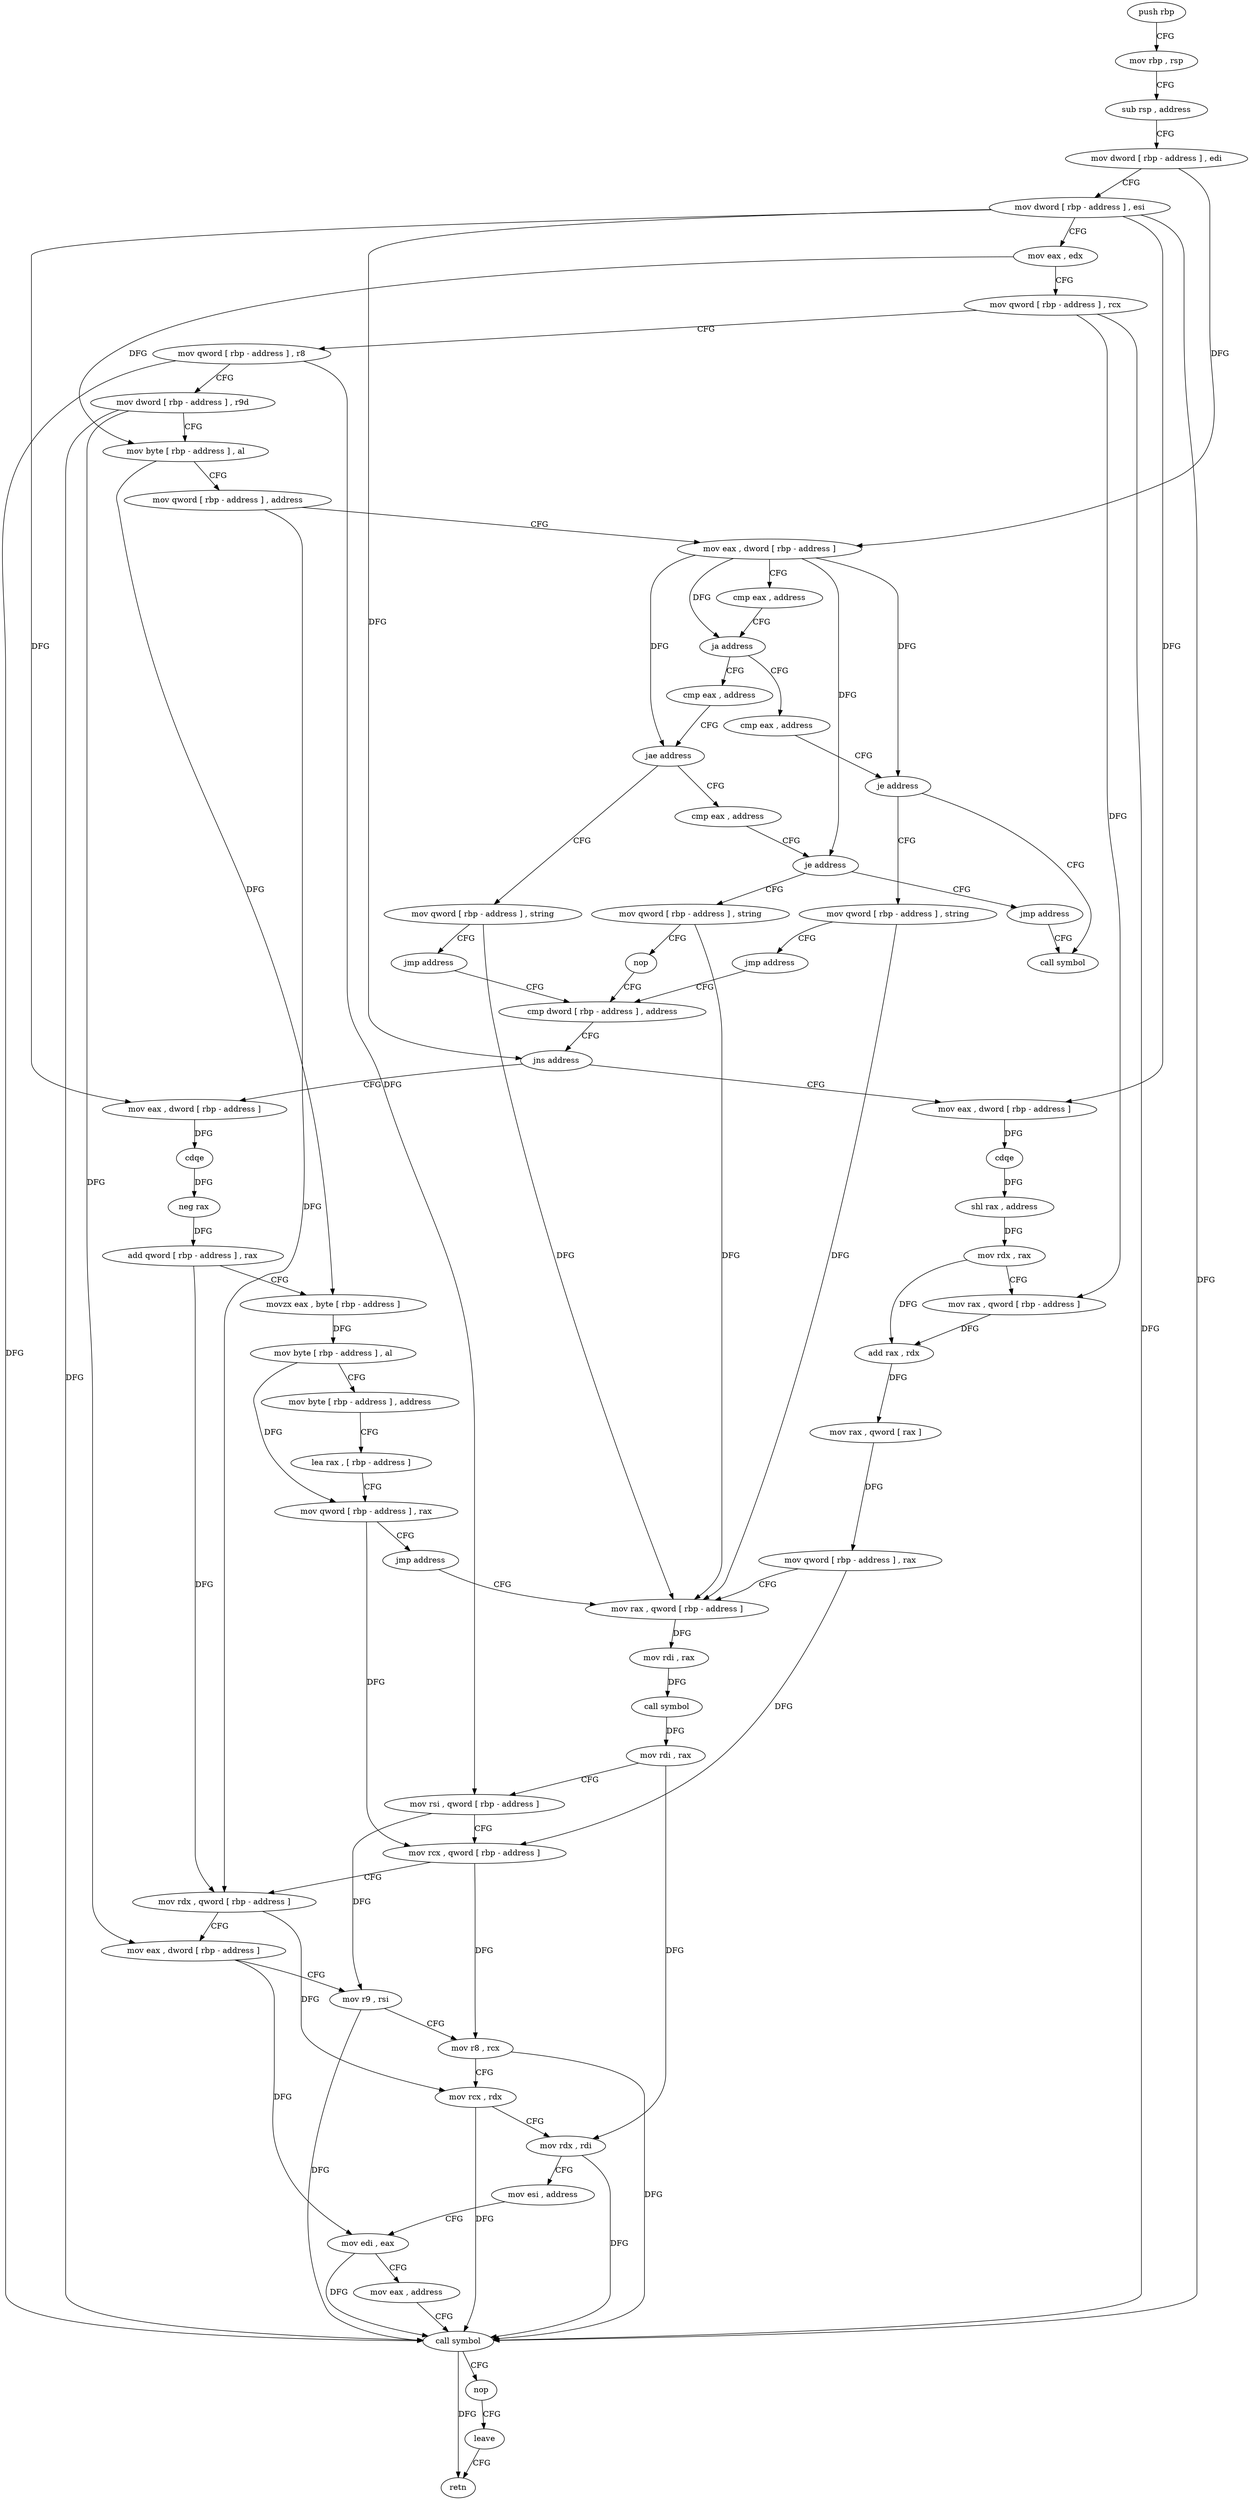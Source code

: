 digraph "func" {
"4340663" [label = "push rbp" ]
"4340664" [label = "mov rbp , rsp" ]
"4340667" [label = "sub rsp , address" ]
"4340671" [label = "mov dword [ rbp - address ] , edi" ]
"4340674" [label = "mov dword [ rbp - address ] , esi" ]
"4340677" [label = "mov eax , edx" ]
"4340679" [label = "mov qword [ rbp - address ] , rcx" ]
"4340683" [label = "mov qword [ rbp - address ] , r8" ]
"4340687" [label = "mov dword [ rbp - address ] , r9d" ]
"4340691" [label = "mov byte [ rbp - address ] , al" ]
"4340694" [label = "mov qword [ rbp - address ] , address" ]
"4340702" [label = "mov eax , dword [ rbp - address ]" ]
"4340705" [label = "cmp eax , address" ]
"4340708" [label = "ja address" ]
"4340722" [label = "cmp eax , address" ]
"4340710" [label = "cmp eax , address" ]
"4340725" [label = "je address" ]
"4340732" [label = "mov qword [ rbp - address ] , string" ]
"4340727" [label = "call symbol" ]
"4340713" [label = "jae address" ]
"4340742" [label = "mov qword [ rbp - address ] , string" ]
"4340715" [label = "cmp eax , address" ]
"4340740" [label = "jmp address" ]
"4340761" [label = "cmp dword [ rbp - address ] , address" ]
"4340750" [label = "jmp address" ]
"4340718" [label = "je address" ]
"4340752" [label = "mov qword [ rbp - address ] , string" ]
"4340720" [label = "jmp address" ]
"4340765" [label = "jns address" ]
"4340800" [label = "mov eax , dword [ rbp - address ]" ]
"4340767" [label = "mov eax , dword [ rbp - address ]" ]
"4340760" [label = "nop" ]
"4340803" [label = "cdqe" ]
"4340805" [label = "shl rax , address" ]
"4340809" [label = "mov rdx , rax" ]
"4340812" [label = "mov rax , qword [ rbp - address ]" ]
"4340816" [label = "add rax , rdx" ]
"4340819" [label = "mov rax , qword [ rax ]" ]
"4340822" [label = "mov qword [ rbp - address ] , rax" ]
"4340826" [label = "mov rax , qword [ rbp - address ]" ]
"4340770" [label = "cdqe" ]
"4340772" [label = "neg rax" ]
"4340775" [label = "add qword [ rbp - address ] , rax" ]
"4340779" [label = "movzx eax , byte [ rbp - address ]" ]
"4340783" [label = "mov byte [ rbp - address ] , al" ]
"4340786" [label = "mov byte [ rbp - address ] , address" ]
"4340790" [label = "lea rax , [ rbp - address ]" ]
"4340794" [label = "mov qword [ rbp - address ] , rax" ]
"4340798" [label = "jmp address" ]
"4340830" [label = "mov rdi , rax" ]
"4340833" [label = "call symbol" ]
"4340838" [label = "mov rdi , rax" ]
"4340841" [label = "mov rsi , qword [ rbp - address ]" ]
"4340845" [label = "mov rcx , qword [ rbp - address ]" ]
"4340849" [label = "mov rdx , qword [ rbp - address ]" ]
"4340853" [label = "mov eax , dword [ rbp - address ]" ]
"4340856" [label = "mov r9 , rsi" ]
"4340859" [label = "mov r8 , rcx" ]
"4340862" [label = "mov rcx , rdx" ]
"4340865" [label = "mov rdx , rdi" ]
"4340868" [label = "mov esi , address" ]
"4340873" [label = "mov edi , eax" ]
"4340875" [label = "mov eax , address" ]
"4340880" [label = "call symbol" ]
"4340885" [label = "nop" ]
"4340886" [label = "leave" ]
"4340887" [label = "retn" ]
"4340663" -> "4340664" [ label = "CFG" ]
"4340664" -> "4340667" [ label = "CFG" ]
"4340667" -> "4340671" [ label = "CFG" ]
"4340671" -> "4340674" [ label = "CFG" ]
"4340671" -> "4340702" [ label = "DFG" ]
"4340674" -> "4340677" [ label = "CFG" ]
"4340674" -> "4340765" [ label = "DFG" ]
"4340674" -> "4340800" [ label = "DFG" ]
"4340674" -> "4340767" [ label = "DFG" ]
"4340674" -> "4340880" [ label = "DFG" ]
"4340677" -> "4340679" [ label = "CFG" ]
"4340677" -> "4340691" [ label = "DFG" ]
"4340679" -> "4340683" [ label = "CFG" ]
"4340679" -> "4340812" [ label = "DFG" ]
"4340679" -> "4340880" [ label = "DFG" ]
"4340683" -> "4340687" [ label = "CFG" ]
"4340683" -> "4340841" [ label = "DFG" ]
"4340683" -> "4340880" [ label = "DFG" ]
"4340687" -> "4340691" [ label = "CFG" ]
"4340687" -> "4340853" [ label = "DFG" ]
"4340687" -> "4340880" [ label = "DFG" ]
"4340691" -> "4340694" [ label = "CFG" ]
"4340691" -> "4340779" [ label = "DFG" ]
"4340694" -> "4340702" [ label = "CFG" ]
"4340694" -> "4340849" [ label = "DFG" ]
"4340702" -> "4340705" [ label = "CFG" ]
"4340702" -> "4340708" [ label = "DFG" ]
"4340702" -> "4340725" [ label = "DFG" ]
"4340702" -> "4340713" [ label = "DFG" ]
"4340702" -> "4340718" [ label = "DFG" ]
"4340705" -> "4340708" [ label = "CFG" ]
"4340708" -> "4340722" [ label = "CFG" ]
"4340708" -> "4340710" [ label = "CFG" ]
"4340722" -> "4340725" [ label = "CFG" ]
"4340710" -> "4340713" [ label = "CFG" ]
"4340725" -> "4340732" [ label = "CFG" ]
"4340725" -> "4340727" [ label = "CFG" ]
"4340732" -> "4340740" [ label = "CFG" ]
"4340732" -> "4340826" [ label = "DFG" ]
"4340713" -> "4340742" [ label = "CFG" ]
"4340713" -> "4340715" [ label = "CFG" ]
"4340742" -> "4340750" [ label = "CFG" ]
"4340742" -> "4340826" [ label = "DFG" ]
"4340715" -> "4340718" [ label = "CFG" ]
"4340740" -> "4340761" [ label = "CFG" ]
"4340761" -> "4340765" [ label = "CFG" ]
"4340750" -> "4340761" [ label = "CFG" ]
"4340718" -> "4340752" [ label = "CFG" ]
"4340718" -> "4340720" [ label = "CFG" ]
"4340752" -> "4340760" [ label = "CFG" ]
"4340752" -> "4340826" [ label = "DFG" ]
"4340720" -> "4340727" [ label = "CFG" ]
"4340765" -> "4340800" [ label = "CFG" ]
"4340765" -> "4340767" [ label = "CFG" ]
"4340800" -> "4340803" [ label = "DFG" ]
"4340767" -> "4340770" [ label = "DFG" ]
"4340760" -> "4340761" [ label = "CFG" ]
"4340803" -> "4340805" [ label = "DFG" ]
"4340805" -> "4340809" [ label = "DFG" ]
"4340809" -> "4340812" [ label = "CFG" ]
"4340809" -> "4340816" [ label = "DFG" ]
"4340812" -> "4340816" [ label = "DFG" ]
"4340816" -> "4340819" [ label = "DFG" ]
"4340819" -> "4340822" [ label = "DFG" ]
"4340822" -> "4340826" [ label = "CFG" ]
"4340822" -> "4340845" [ label = "DFG" ]
"4340826" -> "4340830" [ label = "DFG" ]
"4340770" -> "4340772" [ label = "DFG" ]
"4340772" -> "4340775" [ label = "DFG" ]
"4340775" -> "4340779" [ label = "CFG" ]
"4340775" -> "4340849" [ label = "DFG" ]
"4340779" -> "4340783" [ label = "DFG" ]
"4340783" -> "4340786" [ label = "CFG" ]
"4340783" -> "4340794" [ label = "DFG" ]
"4340786" -> "4340790" [ label = "CFG" ]
"4340790" -> "4340794" [ label = "CFG" ]
"4340794" -> "4340798" [ label = "CFG" ]
"4340794" -> "4340845" [ label = "DFG" ]
"4340798" -> "4340826" [ label = "CFG" ]
"4340830" -> "4340833" [ label = "DFG" ]
"4340833" -> "4340838" [ label = "DFG" ]
"4340838" -> "4340841" [ label = "CFG" ]
"4340838" -> "4340865" [ label = "DFG" ]
"4340841" -> "4340845" [ label = "CFG" ]
"4340841" -> "4340856" [ label = "DFG" ]
"4340845" -> "4340849" [ label = "CFG" ]
"4340845" -> "4340859" [ label = "DFG" ]
"4340849" -> "4340853" [ label = "CFG" ]
"4340849" -> "4340862" [ label = "DFG" ]
"4340853" -> "4340856" [ label = "CFG" ]
"4340853" -> "4340873" [ label = "DFG" ]
"4340856" -> "4340859" [ label = "CFG" ]
"4340856" -> "4340880" [ label = "DFG" ]
"4340859" -> "4340862" [ label = "CFG" ]
"4340859" -> "4340880" [ label = "DFG" ]
"4340862" -> "4340865" [ label = "CFG" ]
"4340862" -> "4340880" [ label = "DFG" ]
"4340865" -> "4340868" [ label = "CFG" ]
"4340865" -> "4340880" [ label = "DFG" ]
"4340868" -> "4340873" [ label = "CFG" ]
"4340873" -> "4340875" [ label = "CFG" ]
"4340873" -> "4340880" [ label = "DFG" ]
"4340875" -> "4340880" [ label = "CFG" ]
"4340880" -> "4340885" [ label = "CFG" ]
"4340880" -> "4340887" [ label = "DFG" ]
"4340885" -> "4340886" [ label = "CFG" ]
"4340886" -> "4340887" [ label = "CFG" ]
}
